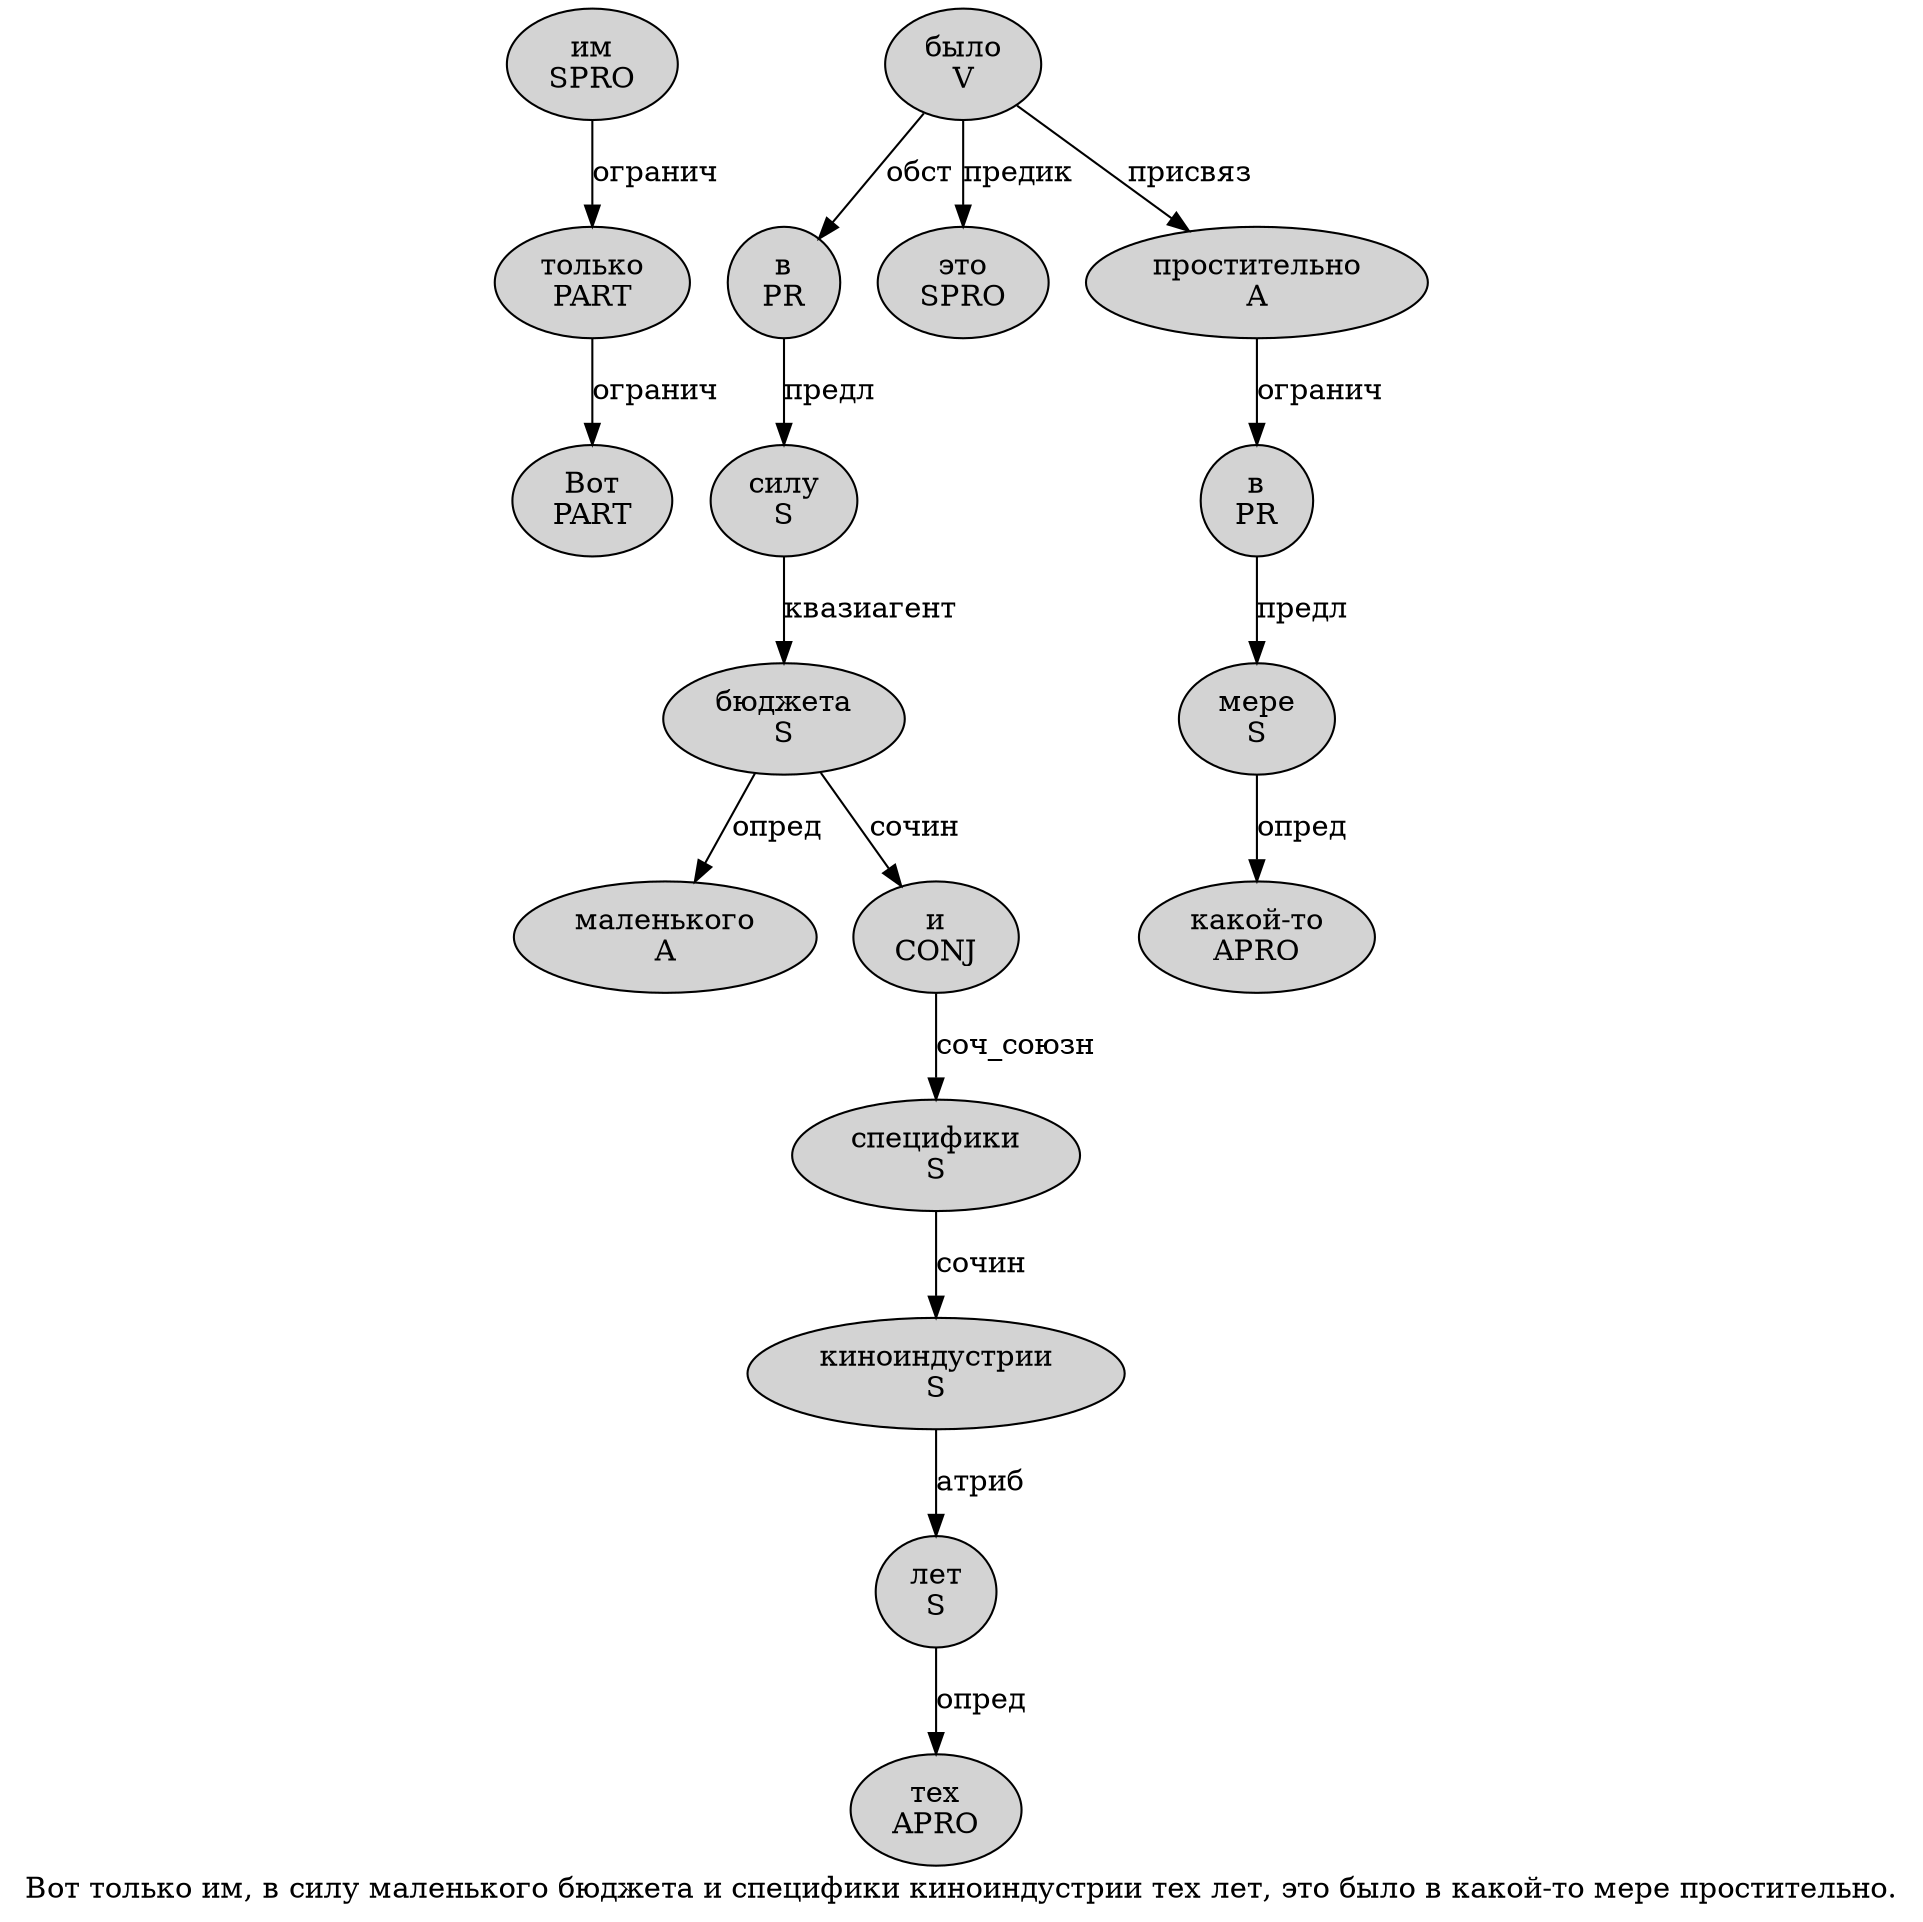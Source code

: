 digraph SENTENCE_4630 {
	graph [label="Вот только им, в силу маленького бюджета и специфики киноиндустрии тех лет, это было в какой-то мере простительно."]
	node [style=filled]
		0 [label="Вот
PART" color="" fillcolor=lightgray penwidth=1 shape=ellipse]
		1 [label="только
PART" color="" fillcolor=lightgray penwidth=1 shape=ellipse]
		2 [label="им
SPRO" color="" fillcolor=lightgray penwidth=1 shape=ellipse]
		4 [label="в
PR" color="" fillcolor=lightgray penwidth=1 shape=ellipse]
		5 [label="силу
S" color="" fillcolor=lightgray penwidth=1 shape=ellipse]
		6 [label="маленького
A" color="" fillcolor=lightgray penwidth=1 shape=ellipse]
		7 [label="бюджета
S" color="" fillcolor=lightgray penwidth=1 shape=ellipse]
		8 [label="и
CONJ" color="" fillcolor=lightgray penwidth=1 shape=ellipse]
		9 [label="специфики
S" color="" fillcolor=lightgray penwidth=1 shape=ellipse]
		10 [label="киноиндустрии
S" color="" fillcolor=lightgray penwidth=1 shape=ellipse]
		11 [label="тех
APRO" color="" fillcolor=lightgray penwidth=1 shape=ellipse]
		12 [label="лет
S" color="" fillcolor=lightgray penwidth=1 shape=ellipse]
		14 [label="это
SPRO" color="" fillcolor=lightgray penwidth=1 shape=ellipse]
		15 [label="было
V" color="" fillcolor=lightgray penwidth=1 shape=ellipse]
		16 [label="в
PR" color="" fillcolor=lightgray penwidth=1 shape=ellipse]
		17 [label="какой-то
APRO" color="" fillcolor=lightgray penwidth=1 shape=ellipse]
		18 [label="мере
S" color="" fillcolor=lightgray penwidth=1 shape=ellipse]
		19 [label="простительно
A" color="" fillcolor=lightgray penwidth=1 shape=ellipse]
			4 -> 5 [label="предл"]
			2 -> 1 [label="огранич"]
			5 -> 7 [label="квазиагент"]
			16 -> 18 [label="предл"]
			7 -> 6 [label="опред"]
			7 -> 8 [label="сочин"]
			15 -> 4 [label="обст"]
			15 -> 14 [label="предик"]
			15 -> 19 [label="присвяз"]
			18 -> 17 [label="опред"]
			8 -> 9 [label="соч_союзн"]
			9 -> 10 [label="сочин"]
			10 -> 12 [label="атриб"]
			1 -> 0 [label="огранич"]
			19 -> 16 [label="огранич"]
			12 -> 11 [label="опред"]
}